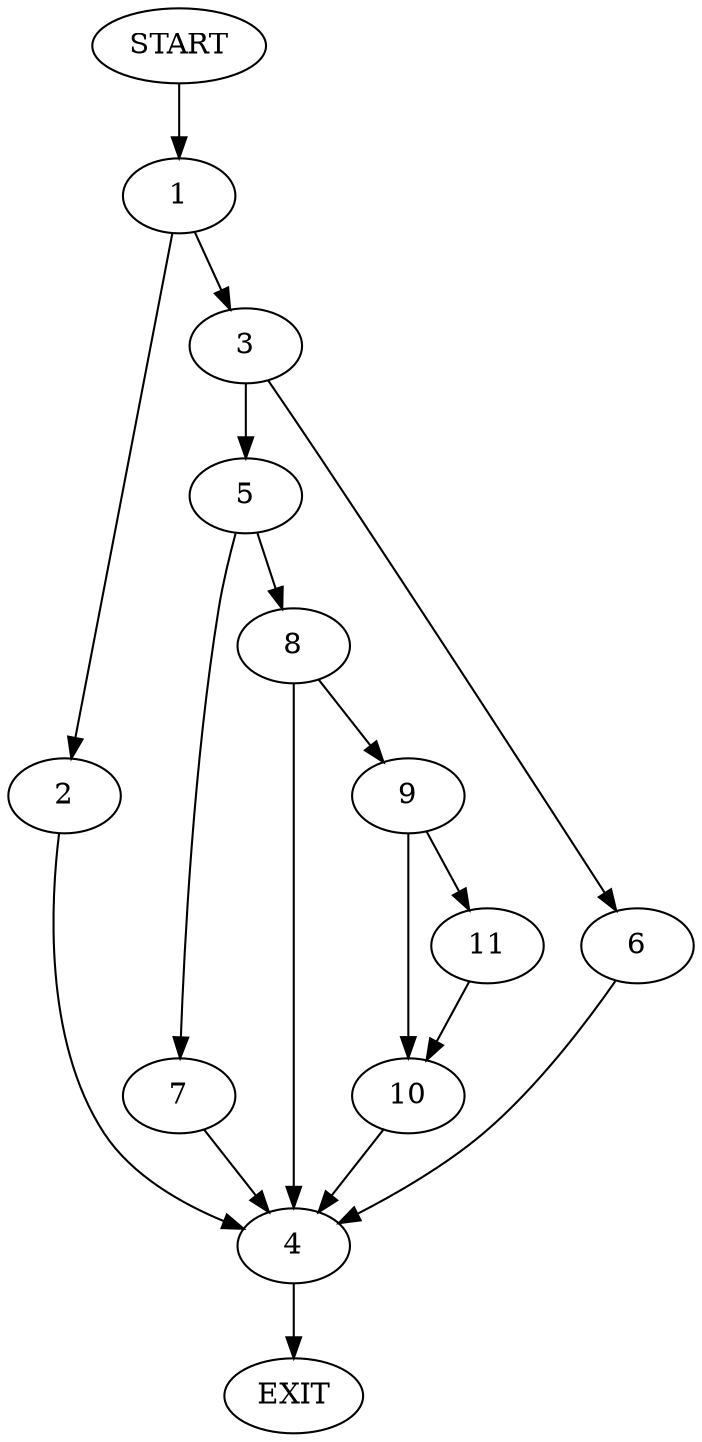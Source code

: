 digraph {
0 [label="START"]
12 [label="EXIT"]
0 -> 1
1 -> 2
1 -> 3
2 -> 4
3 -> 5
3 -> 6
4 -> 12
6 -> 4
5 -> 7
5 -> 8
7 -> 4
8 -> 9
8 -> 4
9 -> 10
9 -> 11
11 -> 10
10 -> 4
}
